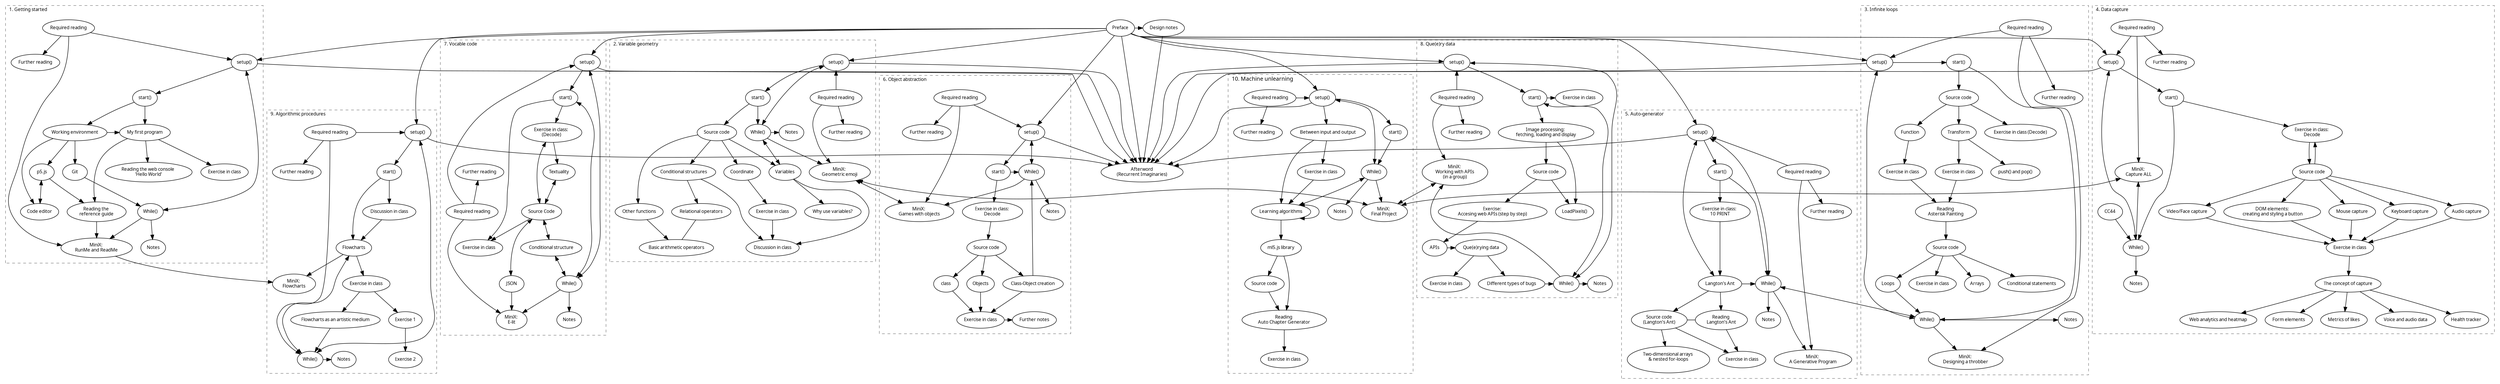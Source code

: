 digraph G {

graph[overlap=false]
node[fontname="Hershey-Noailles-help-me", fontsize="10pt"]

	subgraph cluster_1 {
    node [shape=ellipse];
    label = "1. Getting started";
    fontname="Hershey-Noailles-help-me";
    labeljust="l";
    margin="12pt";
    style=dashed;
    penwidth=0.5;
    fontsize="10pt";
    //color=white;
    SU1 [label="setup()"]
    ST1 [label="start()"]
    WE1 [label="Working environment"]
    p51 [label="p5.js"]
    CE1 [label="Code editor"]
    MFP1 [label="My first program"]
    EiC1 [label="Exercise in class"]
    RC1 [label="Reading the web console \n'Hello World'"]
    RG1 [label="Reading the \nreference guide"]
    Git1 [label="Git"]
    MW1 [label="While()"]
    MX1 [label="MiniX: \nRunMe and ReadMe"]
    RR1 [label="Required reading"]
    FR1 [label="Further reading"]
    Notes1 [label="Notes"]

    {rank = same; MFP1, WE1}

    //graph
    SU1 -> ST1;
    ST1 -> WE1;
    WE1 -> p51;
    WE1 -> CE1;
    WE1 -> Git1;
    ST1 -> MFP1;
    MFP1 -> EiC1;
    MFP1 -> RC1;
    MFP1 -> RG1;
    SU1 -> MW1 [dir=both];
    MW1 -> MX1, Notes1;
    RR1 -> MX1, SU1;
    Git1 -> MW1;
    RG1 -> MX1;
    p51 -> CE1 [dir=both];
    WE1 -> MFP1;
    p51 -> RG1;
    RR1 -> FR1;
	}

	subgraph cluster_2 {
    node [shape=ellipse];
    label = "2. Variable geometry";
    fontname="Hershey-Noailles-help-me";
    labeljust="l";
    margin="12pt";
    style=dashed;
    penwidth=0.5;
    fontsize="10pt";
    //color=white;
    SU2 [label="setup()"]
    ST2 [label="start()"]
    SC2 [label="Source code"]
    CO2 [label="Coordinate"]
    EiC2 [label="Exercise in class"]
    VB2 [label="Variables"]
    YVB2 [label="Why use variables?"]
    OF2 [label="Other functions"]
    BAO2 [label="Basic arithmetic operators"]
    CS2 [label="Conditional structures"]
    RO2 [label="Relational operators"]
    DiC2 [label="Discussion in class"]
    MW2 [label="While()"]
    MX2 [label="MiniX: \nGeometric emoji"]
    RR2 [label="Required reading"]
    FR2 [label="Further reading"]
    Notes2 [label="Notes"]

    //rank
    {rank = same; MW2, Notes2}
    {rank = same; ST2, RR2}

    //graph

    SU2 -> MW2 [dir=both];
    MW2 -> VB2[dir=both];
    RO2 -> BAO2[dir=none];
     SU2 -> ST2 -> SC2;
    SC2 -> CO2 -> EiC2;
    SC2 -> VB2 -> YVB2;
    SC2 -> OF2 -> BAO2;
    SC2 -> CS2 -> RO2;
    EiC2, VB2, CS2 -> DiC2;
    ST2 -> MW2 -> Notes2;
    MW2 -> MX2;
    RR2 -> MX2, SU2;
    RR2 -> FR2;
	}

	subgraph cluster_3 {
    node [shape=ellipse];
    label = "3. Infinite loops";
    fontname="Hershey-Noailles-help-me";
    labeljust="l";
    margin="12pt";
    style=dashed;
    penwidth=0.5;
    fontsize="10pt";
    //color=white;
    SU3 [label="setup()"]
    ST3 [label="start()"]
    DE3 [label="Exercise in class (Decode)"]
    SC3 [label="Source code"]
    FN3 [label="Function"]
    EiC3 [label="Exercise in class"]
    TR3 [label="Transform"]
    PP3 [label="push() and pop()"]
    EiC33 [label="Exercise in class"]
    AP3 [label="Reading \nAsterisk Painting"]
    SC33 [label="Source code"]
    EiC333 [label="Exercise in class"]
    AR3 [label="Arrays"]
    CS3 [label="Conditional statements"]
    LO3 [label="Loops"]
    MW3 [label="While()"]
    MX3 [label="MiniX: \nDesigning a throbber"]
    RR3 [label="Required reading"]
    FR3 [label="Further reading"]
    Notes3 [label="Notes"]

    //rank
    {rank = same; SU3, ST3}
    {rank = same; MW3, Notes3}
    {rank = same; FR3, SC3}

    //graph
    SU3 -> ST3 -> SC3 -> DE3;
    SU3 -> MW3 [dir=both];
    RR3 -> MX3, SU3;
    SC3 -> FN3 -> EiC3;
    TR3->PP3;
    SC3 -> TR3 -> EiC33;
    EiC3, EiC33 -> AP3 -> SC33 -> EiC333
    SC33 -> AR3;
    SC33 -> CS3;
    SC33 -> LO3;
    ST3, LO3 -> MW3 -> Notes3;
    MW3 -> MX3;
    RR3 -> FR3;
  }

  subgraph cluster_4 {
    node [shape=ellipse];
    label = "4. Data capture";
    fontname="Hershey-Noailles-help-me";
    labeljust="l";
    margin="12pt";
    style=dashed;
    penwidth=0.5;
    fontsize="10pt";
    //color=white;
    SU4 [label="setup()"]
    ST4 [label="start()"]
    DE4 [label="Exercise in class: \nDecode"]
    SC4 [label="Source code"]
    DOM4 [label="DOM elements:\n creating and styling a button"]
    MC4 [label="Mouse capture"]
    KC4 [label="Keyboard capture"]
    AC4 [label="Audio capture"]
    FT4 [label="Video/Face capture"]
    EiC4 [label="Exercise in class"]
    CC4 [label="The concept of capture"]
    WA4 [label="Web analytics and heatmap"]
    FE4 [label="Form elements"]
    ML4 [label="Metrics of likes"]
    VD4 [label="Voice and audio data"]
    HT4 [label="Health tracker"]
    MW4 [label="While()"]
    MX4 [label="MiniX: \nCapture ALL"]
    RR4 [label="Required reading"]
    FR4 [label="Further reading"]
    Notes4 [label="Notes"]

    //rank
    {rank = same; MX4, SC4}
    {rank = same; MW4, EiC4}

    //graph
    SU4 -> ST4 -> DE4 -> SC4;
    SC4 -> DE4;
    SU4 -> MW4 [dir=both];
    RR4 -> MX4, SU4;
    SC4 -> DOM4;
    SC4 -> MC4, KC4;
    SC4 -> AC4, FT4;
    DOM4 -> EiC4;
    MC4, KC4, AC4, FT4 -> EiC4 ;
    EiC4-> CC4;
    CC4 -> WA4, FE4;
    CC4 ->  ML4, VD4, HT4;
    ST4, CC44 -> MW4 -> Notes4;
    MW4 -> MX4;
    RR4 -> FR4;
  }

  subgraph cluster_5 {
    node [shape=ellipse];
    label = "5. Auto-generator";
    fontname="Hershey-Noailles-help-me";
    labeljust="l";
    margin="12pt";
    style=dashed;
    penwidth=0.5;
    fontsize="10pt";
    //color=white;

    SU5 [label="setup()"]
    ST5 [label="start()"]
    EiC5 [label="Exercise in class: \n10 PRINT"]
    LA5 [label="Langton's Ant"]
    SC5 [label="Source code\n(Langton's Ant)"]
    RLA5 [label="Reading \nLangton's Ant"]
    AL5 [label="Two-dimensional arrays \n& nested for-loops
    "]
    EiC55 [label="Exercise in class"]
    MW5 [label="While()"]
    MX5 [label="MiniX: \nA Generative Program"]
    RR5 [label="Required reading"]
    FR5 [label="Further reading"]
    Notes5 [label="Notes"]

    //rank
    {rank = same; RR5, ST5}
    {rank = same; RLA5, SC5}
    {rank = same; MX5,EiC55}
    {rank = same; MW5, LA5}

    //graph
    SU5 -> ST5 -> EiC5;
    EiC5-> LA5[minlen=2];
    LA5 -> SU5 [dir=both];
    SU5 -> MW5 [dir=both];
    SC5 -> RLA5 [dir=none];
    RR5 -> MX5, SU5;
    LA5 -> SC5, RLA5 -> EiC55;
    SC5 -> AL5;
    ST5 -> MW5 -> Notes5;
    MW5 -> MX5;
    LA5 -> MW5;
    RR5 -> FR5;
  }

  subgraph cluster_6 {
    node [shape=ellipse];
    label = "6. Object abstraction";
    fontname="Hershey-Noailles-help-me";
    labeljust="l";
    margin="12pt";
    style=dashed;
    penwidth=0.5;
    fontsize="10pt";
    //color=white;

    SU6 [label="setup()"]
    ST6 [label="start()"]
    DE6 [label="Exercise in class: \nDecode"]
    SC6 [label="Source code"]
    CL6 [label="class"]
    OO6 [label="Objects"]
    COC6 [label="Class-Object creation"]
    EiC6 [label="Exercise in class"]
    FN6 [label="Further notes"]
    MW6 [label="While()"]
    MX6 [label="MiniX: \nGames with objects"]
    RR6 [label="Required reading"]
    FR6 [label="Further reading"]
    Notes6 [label="Notes"]

    //rank
    {rank = same; EiC6,FN6}
    {rank = same; MX6,DE6}
    {rank = same; MW6,ST6}

    //graph
    SU6 -> ST6 -> DE6 -> SC6;
    SU6 -> MW6 [dir=both];
    RR6 -> MX6, SU6;
    SC6 -> {CL6, OO6, COC6} -> EiC6 -> FN6;
    ST6 -> MW6 -> Notes6;
    MW6 -> MX6;
    COC6 -> MW6;
    RR6 -> FR6;
  }

  subgraph cluster_7 {
    node [shape=ellipse];
    label = "7. Vocable code";
    fontname="Hershey-Noailles-help-me";
    labeljust="l";
    margin="12pt";
    style=dashed;
    penwidth=0.5;
    fontsize="10pt";
    //color=white;

    SU7 [label="setup()"]
    ST7 [label="start()"]
    DE7 [label="Exercise in class: \n(Decode)"]
    TX7 [label="Textuality"]
    CO7 [label="Conditional structure"]
    JS7 [label="JSON"]
    SC7 [label="Source Code"]
    EiC7 [label="Exercise in class"]
    MW7 [label="While()"]
    MX7 [label="MiniX: \nE-lit"]
    RR7 [label="Required reading"]
    FR7 [label="Further reading"]
    Notes7 [label="Notes"]

    //rank
    {rank = same; RR7, SC7}
    {rank = same; FR7, TX7}

    //graph
    SU7 -> ST7 -> DE7;
    SU7 -> MW7 [dir=both];
    RR7 -> MX7, SU7;
    DE7 -> TX7;
    TX7 -> SC7[dir=both];
    SC7 -> EiC7;
    SC7 -> CO7, JS7[dir=both];
    ST7 -> MW7 [dir=both];
    JS7 -> MX7;
    MW7 -> MX7, Notes7;
    DE7 -> SC7[dir=both];
    CO7 -> MW7[dir=both];
    ST7 -> EiC7;
    RR7 -> FR7;
  }
  subgraph cluster_8 {
    node [shape=ellipse];
    label = "8. Que(e)ry data";
    fontname="Hershey-Noailles-help-me";
    labeljust="l";
    margin="12pt";
    style=dashed;
    penwidth=0.5;
    fontsize="10pt";
    //color=white;

    SU8 [label="setup()"]
    ST8 [label="start()"]
    EiC8 [label="Exercise in class"]
    IP8 [label="Image processing: \nfetching, loading and display"]
    SC8 [label="Source code"]
    EiC88 [label="Exercise: \nAccesing web APIs (step by step)"]
    API8 [label="APIs"]
    QD8 [label="Que(e)rying data"]
    EiC888 [label="Exercise in class"]
    LP8 [label="LoadPixels()"]
    ER8 [label="Different types of bugs"]
    MW8 [label="While()"]
    MX8 [label="MiniX: \nWorking with APIs\n(in a group)"]
    RR8 [label="Required reading"]
    FR8 [label="Further reading"]
    Notes8 [label="Notes"]

    //rank
    {rank = same; MW8, Notes8}
    {rank = same; RR8, EiC8, ST8}
    {rank = same; MX8, SC8}
    {rank = same; API8, QD8}
    {rank = same; MW8, EiC888, ER8}

    //graph
    SU8 -> ST8 -> EiC8;
    SU8 -> MW8 [dir=both];
    RR8 -> MX8, SU8;
    ST8 -> IP8 -> SC8 -> LP8;
    IP8 -> LP8;
    SC8 -> EiC88 -> API8 -> QD8 -> EiC888;
    QD8 -> ER8 -> MW8;
    ST8 -> MW8 [dir=both];
    MW8 -> Notes8;
    MW8 -> MX8;
    RR8 -> FR8;
  }

  subgraph cluster_9 {
    node [shape=ellipse];
    label = "9. Algorithmic procedures";
    fontname="Hershey-Noailles-help-me";
    labeljust="l";
    margin="12pt";
    style=dashed;
    penwidth=0.5;
    fontsize="10pt";
    //color=white;

    SU9 [label="setup()"]
    ST9 [label="start()"]
    DiC9 [label="Discussion in class"]
    EiC9 [label="Exercise in class"]
    FC9 [label="Flowcharts"]
    EiC19 [label="Exercise 1"]
		EiC29 [label="Exercise 2"]
    AM9 [label="Flowcharts as an artistic medium"]
    MW9 [label="While()"]
    MX9 [label="MiniX: \nFlowcharts"]
    RR9 [label="Required reading"]
    FR9 [label="Further reading"]
    Notes9 [label="Notes"]

    //rank
    {rank = same; RR9, SU9}
		{rank = same; MW9, Notes9}

    //graph
    SU9 -> ST9;
    ST9 -> DiC9 -> FC9;
    ST9 -> FC9 ;
    FC9 -> EiC9 -> EiC19 -> EiC29;
		EiC9 -> AM9 -> MW9;
    MW9 -> Notes9;
    MW9 -> FC9[dir=both]
    SU9 -> MW9 [dir=both];
    RR9 -> SU9, MW9;
    FC9 -> MX9;
    RR9 -> FR9;
  }

  subgraph cluster_10 {
      node [shape=ellipse];
      label = "10. Machine unlearning";
    fontname="Hershey-Noailles-help-me";
    labeljust="l";
    margin="12pt";
    style=dashed;
    penwidth=0.5;
    fontsize="12pt";
      //color=white;
      SU10 [label="setup()"]
      ST10 [label="start()"]
      IO10 [label="Between input and output"]
      EiC10 [label="Exercise in class"]
      LA10 [label="Learning algorithms"]
      ml510 [label="ml5.js library"]
      SC10 [label="Source code"]
      RAG10 [label="Reading \nAuto Chapter Generator"]
      EiC1010 [label="Exercise in class"]
      MW10 [label="While()"]
      MX10 [label="MiniX: \nFinal Project"]
      RR10 [label="Required reading"]
      FR10 [label="Further reading"]
      Notes10 [label="Notes"]

      //rank
      {rank = same; SU10, RR10}
      {rank=same;MX10,LA10}
      //graph
      SU10 -> ST10;
      SU10-> IO10 -> EiC10;
      SU10 -> MW10 [dir=both];
      RR10 -> SU10;
      EiC10 -> LA10 ;
      LA10 -> LA10[dir=both];
      LA10-> MW10 [dir=both];
      IO10 -> LA10 -> ml510 -> SC10;
      SC10 -> RAG10 -> EiC1010;
      ST10 -> MW10 -> Notes10;
      MW10 -> MX10;
      ml510 -> RAG10;
      RR10 -> FR10;
  }

  AW [label="Afterword\n(Recurrent Imaginaries)"]
  PF [label="Preface"]
  DN [label="Design notes"]
  {rank = same; PF, DN}
  PF -> DN -> AW;
  PF -> SU1,SU2,SU3,SU4,SU5,SU6,SU7,SU8,SU9,SU10 -> AW;
  PF -> AW;
  MX2,MX4,MX8 -> MX10 [dir=both];
  MW3 -> MW5[dir=both];
  MX2 -> MX6[dir=both];
  MX1 -> MX9;
}
